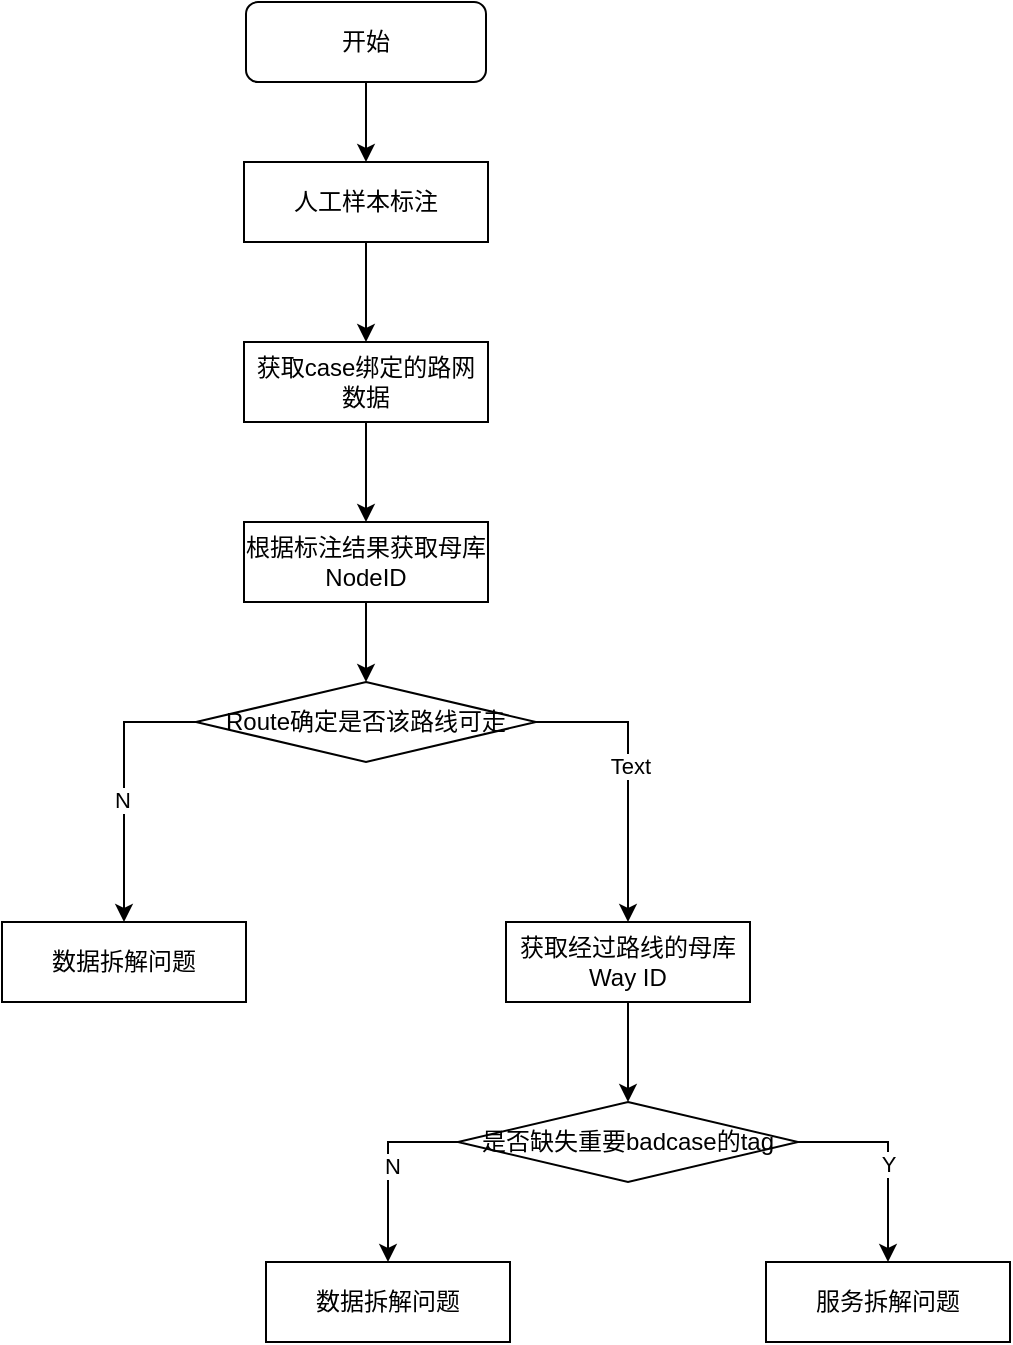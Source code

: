 <mxfile version="18.0.0" type="github">
  <diagram id="C5RBs43oDa-KdzZeNtuy" name="Page-1">
    <mxGraphModel dx="1538" dy="724" grid="1" gridSize="10" guides="1" tooltips="1" connect="1" arrows="1" fold="1" page="1" pageScale="1" pageWidth="827" pageHeight="1169" math="0" shadow="0">
      <root>
        <mxCell id="WIyWlLk6GJQsqaUBKTNV-0" />
        <mxCell id="WIyWlLk6GJQsqaUBKTNV-1" parent="WIyWlLk6GJQsqaUBKTNV-0" />
        <mxCell id="epRhIszM9YL3sDl9_gMQ-7" style="edgeStyle=orthogonalEdgeStyle;rounded=0;orthogonalLoop=1;jettySize=auto;html=1;exitX=0.5;exitY=1;exitDx=0;exitDy=0;entryX=0.5;entryY=0;entryDx=0;entryDy=0;" edge="1" parent="WIyWlLk6GJQsqaUBKTNV-1" source="epRhIszM9YL3sDl9_gMQ-4" target="epRhIszM9YL3sDl9_gMQ-5">
          <mxGeometry relative="1" as="geometry" />
        </mxCell>
        <mxCell id="epRhIszM9YL3sDl9_gMQ-4" value="开始" style="rounded=1;whiteSpace=wrap;html=1;" vertex="1" parent="WIyWlLk6GJQsqaUBKTNV-1">
          <mxGeometry x="300" y="50" width="120" height="40" as="geometry" />
        </mxCell>
        <mxCell id="epRhIszM9YL3sDl9_gMQ-8" style="edgeStyle=orthogonalEdgeStyle;rounded=0;orthogonalLoop=1;jettySize=auto;html=1;exitX=0.5;exitY=1;exitDx=0;exitDy=0;entryX=0.5;entryY=0;entryDx=0;entryDy=0;" edge="1" parent="WIyWlLk6GJQsqaUBKTNV-1" source="epRhIszM9YL3sDl9_gMQ-5" target="epRhIszM9YL3sDl9_gMQ-6">
          <mxGeometry relative="1" as="geometry" />
        </mxCell>
        <mxCell id="epRhIszM9YL3sDl9_gMQ-5" value="人工样本标注" style="rounded=0;whiteSpace=wrap;html=1;" vertex="1" parent="WIyWlLk6GJQsqaUBKTNV-1">
          <mxGeometry x="299" y="130" width="122" height="40" as="geometry" />
        </mxCell>
        <mxCell id="epRhIszM9YL3sDl9_gMQ-12" style="edgeStyle=orthogonalEdgeStyle;rounded=0;orthogonalLoop=1;jettySize=auto;html=1;exitX=0.5;exitY=1;exitDx=0;exitDy=0;entryX=0.5;entryY=0;entryDx=0;entryDy=0;" edge="1" parent="WIyWlLk6GJQsqaUBKTNV-1" source="epRhIszM9YL3sDl9_gMQ-6" target="epRhIszM9YL3sDl9_gMQ-11">
          <mxGeometry relative="1" as="geometry" />
        </mxCell>
        <mxCell id="epRhIszM9YL3sDl9_gMQ-6" value="获取case绑定的路网数据" style="rounded=0;whiteSpace=wrap;html=1;" vertex="1" parent="WIyWlLk6GJQsqaUBKTNV-1">
          <mxGeometry x="299" y="220" width="122" height="40" as="geometry" />
        </mxCell>
        <mxCell id="epRhIszM9YL3sDl9_gMQ-21" style="edgeStyle=orthogonalEdgeStyle;rounded=0;orthogonalLoop=1;jettySize=auto;html=1;exitX=0.5;exitY=1;exitDx=0;exitDy=0;entryX=0.5;entryY=0;entryDx=0;entryDy=0;" edge="1" parent="WIyWlLk6GJQsqaUBKTNV-1" source="epRhIszM9YL3sDl9_gMQ-11" target="epRhIszM9YL3sDl9_gMQ-16">
          <mxGeometry relative="1" as="geometry" />
        </mxCell>
        <mxCell id="epRhIszM9YL3sDl9_gMQ-11" value="根据标注结果获取母库NodeID" style="rounded=0;whiteSpace=wrap;html=1;" vertex="1" parent="WIyWlLk6GJQsqaUBKTNV-1">
          <mxGeometry x="299" y="310" width="122" height="40" as="geometry" />
        </mxCell>
        <mxCell id="epRhIszM9YL3sDl9_gMQ-15" value="数据拆解问题" style="rounded=0;whiteSpace=wrap;html=1;" vertex="1" parent="WIyWlLk6GJQsqaUBKTNV-1">
          <mxGeometry x="178" y="510" width="122" height="40" as="geometry" />
        </mxCell>
        <mxCell id="epRhIszM9YL3sDl9_gMQ-17" style="edgeStyle=orthogonalEdgeStyle;rounded=0;orthogonalLoop=1;jettySize=auto;html=1;exitX=0;exitY=0.5;exitDx=0;exitDy=0;entryX=0.5;entryY=0;entryDx=0;entryDy=0;" edge="1" parent="WIyWlLk6GJQsqaUBKTNV-1" source="epRhIszM9YL3sDl9_gMQ-16" target="epRhIszM9YL3sDl9_gMQ-15">
          <mxGeometry relative="1" as="geometry" />
        </mxCell>
        <mxCell id="epRhIszM9YL3sDl9_gMQ-18" value="N" style="edgeLabel;html=1;align=center;verticalAlign=middle;resizable=0;points=[];" vertex="1" connectable="0" parent="epRhIszM9YL3sDl9_gMQ-17">
          <mxGeometry x="0.096" y="-1" relative="1" as="geometry">
            <mxPoint as="offset" />
          </mxGeometry>
        </mxCell>
        <mxCell id="epRhIszM9YL3sDl9_gMQ-20" style="edgeStyle=orthogonalEdgeStyle;rounded=0;orthogonalLoop=1;jettySize=auto;html=1;exitX=1;exitY=0.5;exitDx=0;exitDy=0;entryX=0.5;entryY=0;entryDx=0;entryDy=0;" edge="1" parent="WIyWlLk6GJQsqaUBKTNV-1" source="epRhIszM9YL3sDl9_gMQ-16" target="epRhIszM9YL3sDl9_gMQ-19">
          <mxGeometry relative="1" as="geometry" />
        </mxCell>
        <mxCell id="epRhIszM9YL3sDl9_gMQ-30" value="Text" style="edgeLabel;html=1;align=center;verticalAlign=middle;resizable=0;points=[];" vertex="1" connectable="0" parent="epRhIszM9YL3sDl9_gMQ-20">
          <mxGeometry x="-0.069" y="1" relative="1" as="geometry">
            <mxPoint as="offset" />
          </mxGeometry>
        </mxCell>
        <mxCell id="epRhIszM9YL3sDl9_gMQ-16" value="&lt;span style=&quot;&quot;&gt;Route确定是否该路线可走&lt;/span&gt;" style="rhombus;whiteSpace=wrap;html=1;" vertex="1" parent="WIyWlLk6GJQsqaUBKTNV-1">
          <mxGeometry x="275" y="390" width="170" height="40" as="geometry" />
        </mxCell>
        <mxCell id="epRhIszM9YL3sDl9_gMQ-23" style="edgeStyle=orthogonalEdgeStyle;rounded=0;orthogonalLoop=1;jettySize=auto;html=1;exitX=0.5;exitY=1;exitDx=0;exitDy=0;entryX=0.5;entryY=0;entryDx=0;entryDy=0;" edge="1" parent="WIyWlLk6GJQsqaUBKTNV-1" source="epRhIszM9YL3sDl9_gMQ-19" target="epRhIszM9YL3sDl9_gMQ-22">
          <mxGeometry relative="1" as="geometry" />
        </mxCell>
        <mxCell id="epRhIszM9YL3sDl9_gMQ-19" value="获取经过路线的母库Way ID" style="rounded=0;whiteSpace=wrap;html=1;" vertex="1" parent="WIyWlLk6GJQsqaUBKTNV-1">
          <mxGeometry x="430" y="510" width="122" height="40" as="geometry" />
        </mxCell>
        <mxCell id="epRhIszM9YL3sDl9_gMQ-26" style="edgeStyle=orthogonalEdgeStyle;rounded=0;orthogonalLoop=1;jettySize=auto;html=1;exitX=0;exitY=0.5;exitDx=0;exitDy=0;entryX=0.5;entryY=0;entryDx=0;entryDy=0;" edge="1" parent="WIyWlLk6GJQsqaUBKTNV-1" source="epRhIszM9YL3sDl9_gMQ-22" target="epRhIszM9YL3sDl9_gMQ-24">
          <mxGeometry relative="1" as="geometry" />
        </mxCell>
        <mxCell id="epRhIszM9YL3sDl9_gMQ-27" value="N" style="edgeLabel;html=1;align=center;verticalAlign=middle;resizable=0;points=[];" vertex="1" connectable="0" parent="epRhIszM9YL3sDl9_gMQ-26">
          <mxGeometry x="-0.011" y="2" relative="1" as="geometry">
            <mxPoint as="offset" />
          </mxGeometry>
        </mxCell>
        <mxCell id="epRhIszM9YL3sDl9_gMQ-28" style="edgeStyle=orthogonalEdgeStyle;rounded=0;orthogonalLoop=1;jettySize=auto;html=1;exitX=1;exitY=0.5;exitDx=0;exitDy=0;entryX=0.5;entryY=0;entryDx=0;entryDy=0;" edge="1" parent="WIyWlLk6GJQsqaUBKTNV-1" source="epRhIszM9YL3sDl9_gMQ-22" target="epRhIszM9YL3sDl9_gMQ-25">
          <mxGeometry relative="1" as="geometry" />
        </mxCell>
        <mxCell id="epRhIszM9YL3sDl9_gMQ-29" value="Y" style="edgeLabel;html=1;align=center;verticalAlign=middle;resizable=0;points=[];" vertex="1" connectable="0" parent="epRhIszM9YL3sDl9_gMQ-28">
          <mxGeometry x="0.067" relative="1" as="geometry">
            <mxPoint as="offset" />
          </mxGeometry>
        </mxCell>
        <mxCell id="epRhIszM9YL3sDl9_gMQ-22" value="&lt;span style=&quot;&quot;&gt;是否缺失重要badcase的tag&lt;/span&gt;" style="rhombus;whiteSpace=wrap;html=1;" vertex="1" parent="WIyWlLk6GJQsqaUBKTNV-1">
          <mxGeometry x="406" y="600" width="170" height="40" as="geometry" />
        </mxCell>
        <mxCell id="epRhIszM9YL3sDl9_gMQ-24" value="数据拆解问题" style="rounded=0;whiteSpace=wrap;html=1;" vertex="1" parent="WIyWlLk6GJQsqaUBKTNV-1">
          <mxGeometry x="310" y="680" width="122" height="40" as="geometry" />
        </mxCell>
        <mxCell id="epRhIszM9YL3sDl9_gMQ-25" value="服务拆解问题" style="rounded=0;whiteSpace=wrap;html=1;" vertex="1" parent="WIyWlLk6GJQsqaUBKTNV-1">
          <mxGeometry x="560" y="680" width="122" height="40" as="geometry" />
        </mxCell>
      </root>
    </mxGraphModel>
  </diagram>
</mxfile>
